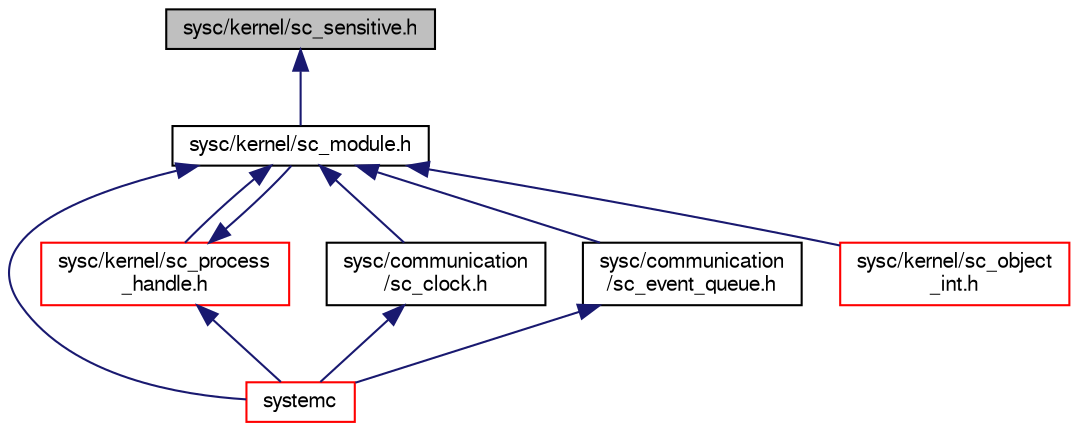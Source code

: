 digraph "sysc/kernel/sc_sensitive.h"
{
  edge [fontname="FreeSans",fontsize="10",labelfontname="FreeSans",labelfontsize="10"];
  node [fontname="FreeSans",fontsize="10",shape=record];
  Node21 [label="sysc/kernel/sc_sensitive.h",height=0.2,width=0.4,color="black", fillcolor="grey75", style="filled", fontcolor="black"];
  Node21 -> Node22 [dir="back",color="midnightblue",fontsize="10",style="solid",fontname="FreeSans"];
  Node22 [label="sysc/kernel/sc_module.h",height=0.2,width=0.4,color="black", fillcolor="white", style="filled",URL="$a00269.html"];
  Node22 -> Node23 [dir="back",color="midnightblue",fontsize="10",style="solid",fontname="FreeSans"];
  Node23 [label="systemc",height=0.2,width=0.4,color="red", fillcolor="white", style="filled",URL="$a00401.html"];
  Node22 -> Node25 [dir="back",color="midnightblue",fontsize="10",style="solid",fontname="FreeSans"];
  Node25 [label="sysc/kernel/sc_process\l_handle.h",height=0.2,width=0.4,color="red", fillcolor="white", style="filled",URL="$a00296.html"];
  Node25 -> Node22 [dir="back",color="midnightblue",fontsize="10",style="solid",fontname="FreeSans"];
  Node25 -> Node23 [dir="back",color="midnightblue",fontsize="10",style="solid",fontname="FreeSans"];
  Node22 -> Node32 [dir="back",color="midnightblue",fontsize="10",style="solid",fontname="FreeSans"];
  Node32 [label="sysc/communication\l/sc_clock.h",height=0.2,width=0.4,color="black", fillcolor="white", style="filled",URL="$a00005.html"];
  Node32 -> Node23 [dir="back",color="midnightblue",fontsize="10",style="solid",fontname="FreeSans"];
  Node22 -> Node50 [dir="back",color="midnightblue",fontsize="10",style="solid",fontname="FreeSans"];
  Node50 [label="sysc/communication\l/sc_event_queue.h",height=0.2,width=0.4,color="black", fillcolor="white", style="filled",URL="$a00017.html"];
  Node50 -> Node23 [dir="back",color="midnightblue",fontsize="10",style="solid",fontname="FreeSans"];
  Node22 -> Node45 [dir="back",color="midnightblue",fontsize="10",style="solid",fontname="FreeSans"];
  Node45 [label="sysc/kernel/sc_object\l_int.h",height=0.2,width=0.4,color="red", fillcolor="white", style="filled",URL="$a00284.html"];
}
